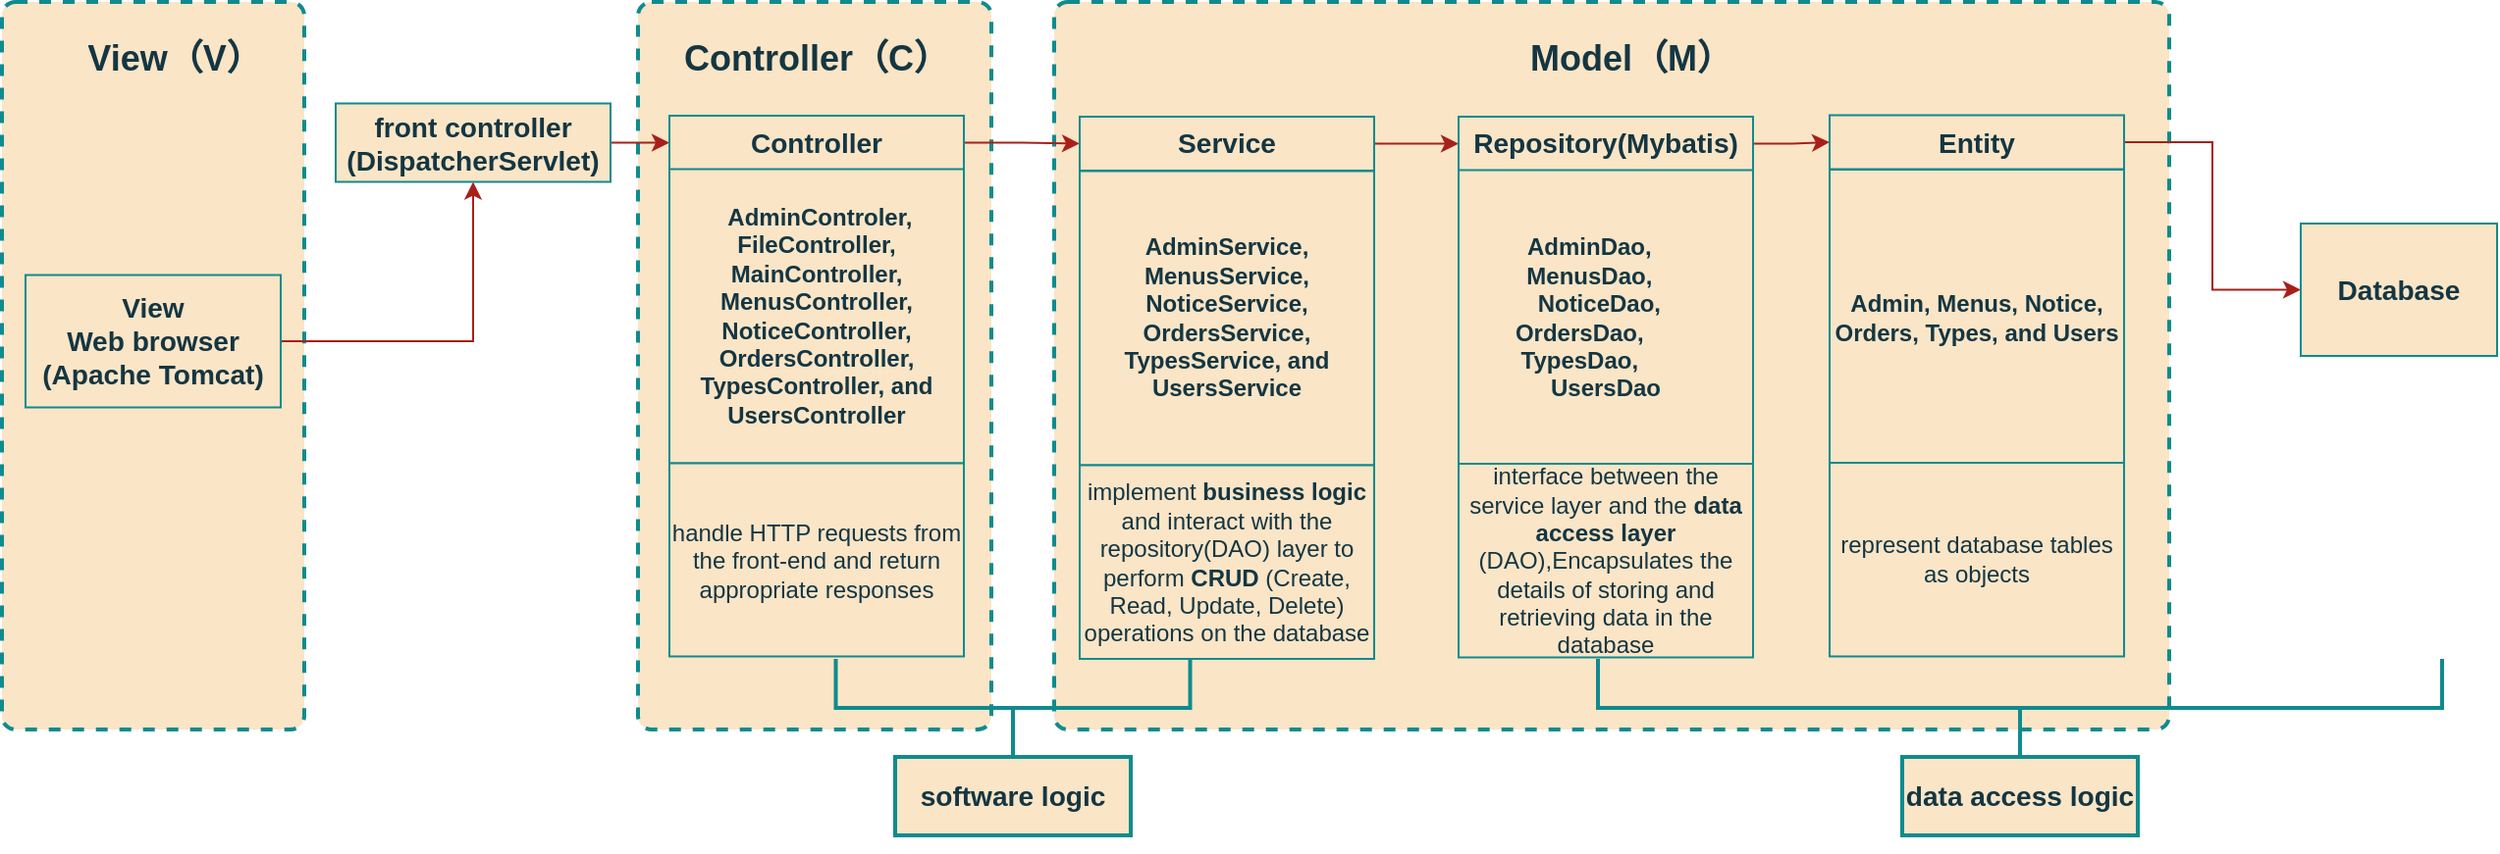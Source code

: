 <mxfile version="21.2.1" type="github" pages="3">
  <diagram name="第 1 页" id="F75F39Ndx9XzVUsRWSvf">
    <mxGraphModel dx="2150" dy="1378" grid="0" gridSize="14" guides="1" tooltips="1" connect="1" arrows="1" fold="1" page="0" pageScale="1" pageWidth="827" pageHeight="1169" math="0" shadow="0">
      <root>
        <mxCell id="0" />
        <mxCell id="1" parent="0" />
        <mxCell id="sw15Z7x13JnrboLt79yL-166" value="" style="rounded=1;whiteSpace=wrap;html=1;absoluteArcSize=1;arcSize=14;strokeWidth=2;dashed=1;labelBackgroundColor=none;fillColor=#FAE5C7;strokeColor=#0F8B8D;fontColor=#143642;" vertex="1" parent="1">
          <mxGeometry x="-40" y="-14" width="154" height="371" as="geometry" />
        </mxCell>
        <mxCell id="sw15Z7x13JnrboLt79yL-163" value="" style="rounded=1;whiteSpace=wrap;html=1;absoluteArcSize=1;arcSize=14;strokeWidth=2;dashed=1;labelBackgroundColor=none;fillColor=#FAE5C7;strokeColor=#0F8B8D;fontColor=#143642;" vertex="1" parent="1">
          <mxGeometry x="496" y="-14" width="568" height="371" as="geometry" />
        </mxCell>
        <mxCell id="sw15Z7x13JnrboLt79yL-162" value="" style="rounded=1;whiteSpace=wrap;html=1;absoluteArcSize=1;arcSize=14;strokeWidth=2;dashed=1;labelBackgroundColor=none;fillColor=#FAE5C7;strokeColor=#0F8B8D;fontColor=#143642;" vertex="1" parent="1">
          <mxGeometry x="284" y="-14" width="180" height="371" as="geometry" />
        </mxCell>
        <mxCell id="sw15Z7x13JnrboLt79yL-100" value="" style="edgeStyle=orthogonalEdgeStyle;rounded=0;orthogonalLoop=1;jettySize=auto;html=1;labelBackgroundColor=none;strokeColor=#A8201A;fontColor=default;" edge="1" parent="1" source="sw15Z7x13JnrboLt79yL-1" target="sw15Z7x13JnrboLt79yL-2">
          <mxGeometry relative="1" as="geometry" />
        </mxCell>
        <mxCell id="sw15Z7x13JnrboLt79yL-1" value="&lt;h3&gt;View&lt;br&gt;Web browser (Apache Tomcat)&lt;/h3&gt;" style="rounded=0;whiteSpace=wrap;html=1;labelBackgroundColor=none;fillColor=#FAE5C7;strokeColor=#0F8B8D;fontColor=#143642;" vertex="1" parent="1">
          <mxGeometry x="-28" y="125.25" width="130" height="67.5" as="geometry" />
        </mxCell>
        <mxCell id="sw15Z7x13JnrboLt79yL-7" value="" style="edgeStyle=orthogonalEdgeStyle;rounded=0;orthogonalLoop=1;jettySize=auto;html=1;labelBackgroundColor=none;strokeColor=#A8201A;fontColor=default;" edge="1" parent="1" source="sw15Z7x13JnrboLt79yL-2" target="sw15Z7x13JnrboLt79yL-6">
          <mxGeometry relative="1" as="geometry" />
        </mxCell>
        <mxCell id="sw15Z7x13JnrboLt79yL-2" value="&lt;h3&gt;front controller (DispatcherServlet) &lt;/h3&gt;" style="rounded=0;whiteSpace=wrap;html=1;labelBackgroundColor=none;fillColor=#FAE5C7;strokeColor=#0F8B8D;fontColor=#143642;" vertex="1" parent="1">
          <mxGeometry x="130" y="37.75" width="140" height="40" as="geometry" />
        </mxCell>
        <mxCell id="sw15Z7x13JnrboLt79yL-110" value="" style="edgeStyle=orthogonalEdgeStyle;rounded=0;orthogonalLoop=1;jettySize=auto;html=1;labelBackgroundColor=none;strokeColor=#A8201A;fontColor=default;" edge="1" parent="1" source="sw15Z7x13JnrboLt79yL-6" target="sw15Z7x13JnrboLt79yL-108">
          <mxGeometry relative="1" as="geometry" />
        </mxCell>
        <mxCell id="sw15Z7x13JnrboLt79yL-6" value="&lt;h3&gt;Controller&lt;/h3&gt;" style="whiteSpace=wrap;html=1;rounded=0;labelBackgroundColor=none;fillColor=#FAE5C7;strokeColor=#0F8B8D;fontColor=#143642;" vertex="1" parent="1">
          <mxGeometry x="300" y="44" width="150" height="27.5" as="geometry" />
        </mxCell>
        <mxCell id="sw15Z7x13JnrboLt79yL-101" value="&lt;h4&gt;&amp;nbsp;AdminControler, FileController, MainController, MenusController, NoticeController, OrdersController, TypesController, and UsersController&lt;/h4&gt;" style="whiteSpace=wrap;html=1;labelBackgroundColor=none;fillColor=#FAE5C7;strokeColor=#0F8B8D;fontColor=#143642;" vertex="1" parent="1">
          <mxGeometry x="300" y="71.25" width="150" height="150" as="geometry" />
        </mxCell>
        <mxCell id="sw15Z7x13JnrboLt79yL-107" value="&lt;h4&gt;AdminService, MenusService, NoticeService, OrdersService, TypesService, and UsersService&lt;/h4&gt;" style="whiteSpace=wrap;html=1;labelBackgroundColor=none;fillColor=#FAE5C7;strokeColor=#0F8B8D;fontColor=#143642;" vertex="1" parent="1">
          <mxGeometry x="509" y="72.25" width="150" height="150" as="geometry" />
        </mxCell>
        <mxCell id="sw15Z7x13JnrboLt79yL-112" value="" style="edgeStyle=orthogonalEdgeStyle;rounded=0;orthogonalLoop=1;jettySize=auto;html=1;labelBackgroundColor=none;strokeColor=#A8201A;fontColor=default;" edge="1" parent="1" source="sw15Z7x13JnrboLt79yL-108" target="sw15Z7x13JnrboLt79yL-111">
          <mxGeometry relative="1" as="geometry" />
        </mxCell>
        <mxCell id="sw15Z7x13JnrboLt79yL-108" value="&lt;h3&gt;Service&lt;/h3&gt;" style="whiteSpace=wrap;html=1;rounded=0;labelBackgroundColor=none;fillColor=#FAE5C7;strokeColor=#0F8B8D;fontColor=#143642;" vertex="1" parent="1">
          <mxGeometry x="509" y="44.5" width="150" height="27.5" as="geometry" />
        </mxCell>
        <mxCell id="sw15Z7x13JnrboLt79yL-115" value="" style="edgeStyle=orthogonalEdgeStyle;rounded=0;orthogonalLoop=1;jettySize=auto;html=1;labelBackgroundColor=none;strokeColor=#A8201A;fontColor=default;" edge="1" parent="1" source="sw15Z7x13JnrboLt79yL-111" target="sw15Z7x13JnrboLt79yL-114">
          <mxGeometry relative="1" as="geometry" />
        </mxCell>
        <mxCell id="sw15Z7x13JnrboLt79yL-111" value="&lt;h3&gt;Repository(Mybatis)&lt;/h3&gt;" style="whiteSpace=wrap;html=1;rounded=0;labelBackgroundColor=none;fillColor=#FAE5C7;strokeColor=#0F8B8D;fontColor=#143642;" vertex="1" parent="1">
          <mxGeometry x="702" y="44.5" width="150" height="27.5" as="geometry" />
        </mxCell>
        <mxCell id="sw15Z7x13JnrboLt79yL-113" value="&lt;h4 style=&quot;&quot;&gt;AdminDao,&amp;nbsp; &amp;nbsp; &amp;nbsp; MenusDao,&amp;nbsp; &amp;nbsp; &amp;nbsp; &amp;nbsp;NoticeDao,&amp;nbsp; &amp;nbsp; &amp;nbsp;OrdersDao,&amp;nbsp; &amp;nbsp; &amp;nbsp; &amp;nbsp; &amp;nbsp; &amp;nbsp;TypesDao,&amp;nbsp; &amp;nbsp; &amp;nbsp; &amp;nbsp; &amp;nbsp; UsersDao&lt;/h4&gt;" style="whiteSpace=wrap;html=1;align=center;labelBackgroundColor=none;fillColor=#FAE5C7;strokeColor=#0F8B8D;fontColor=#143642;" vertex="1" parent="1">
          <mxGeometry x="702" y="71.75" width="150" height="150" as="geometry" />
        </mxCell>
        <mxCell id="sw15Z7x13JnrboLt79yL-119" style="edgeStyle=orthogonalEdgeStyle;rounded=0;orthogonalLoop=1;jettySize=auto;html=1;entryX=0;entryY=0.5;entryDx=0;entryDy=0;labelBackgroundColor=none;strokeColor=#A8201A;fontColor=default;" edge="1" parent="1" source="sw15Z7x13JnrboLt79yL-114" target="sw15Z7x13JnrboLt79yL-117">
          <mxGeometry relative="1" as="geometry" />
        </mxCell>
        <mxCell id="sw15Z7x13JnrboLt79yL-114" value="&lt;h3&gt;Entity&lt;/h3&gt;" style="whiteSpace=wrap;html=1;rounded=0;labelBackgroundColor=none;fillColor=#FAE5C7;strokeColor=#0F8B8D;fontColor=#143642;" vertex="1" parent="1">
          <mxGeometry x="891" y="43.75" width="150" height="27.5" as="geometry" />
        </mxCell>
        <mxCell id="sw15Z7x13JnrboLt79yL-116" value="&lt;h4&gt;Admin, Menus, Notice, Orders, Types, and Users&lt;/h4&gt;" style="whiteSpace=wrap;html=1;labelBackgroundColor=none;fillColor=#FAE5C7;strokeColor=#0F8B8D;fontColor=#143642;" vertex="1" parent="1">
          <mxGeometry x="891" y="71.5" width="150" height="150" as="geometry" />
        </mxCell>
        <mxCell id="sw15Z7x13JnrboLt79yL-117" value="&lt;h3&gt;Database&lt;/h3&gt;" style="rounded=0;whiteSpace=wrap;html=1;labelBackgroundColor=none;fillColor=#FAE5C7;strokeColor=#0F8B8D;fontColor=#143642;" vertex="1" parent="1">
          <mxGeometry x="1131" y="99" width="100" height="67.5" as="geometry" />
        </mxCell>
        <mxCell id="sw15Z7x13JnrboLt79yL-122" value="handle HTTP requests from the front-end and return appropriate responses" style="rounded=0;whiteSpace=wrap;html=1;labelBackgroundColor=none;fillColor=#FAE5C7;strokeColor=#0F8B8D;fontColor=#143642;" vertex="1" parent="1">
          <mxGeometry x="300" y="221.25" width="150" height="98.5" as="geometry" />
        </mxCell>
        <mxCell id="sw15Z7x13JnrboLt79yL-123" value="implement &lt;b&gt;business logic&lt;/b&gt; and interact with the repository(DAO) layer to perform &lt;b&gt;CRUD&lt;/b&gt; (Create, Read, Update, Delete) operations on the database" style="rounded=0;whiteSpace=wrap;html=1;labelBackgroundColor=none;fillColor=#FAE5C7;strokeColor=#0F8B8D;fontColor=#143642;" vertex="1" parent="1">
          <mxGeometry x="509" y="222.25" width="150" height="98.75" as="geometry" />
        </mxCell>
        <mxCell id="sw15Z7x13JnrboLt79yL-124" value="interface between the service layer and the &lt;b&gt;data access layer&lt;/b&gt; (DAO),Encapsulates the details of storing and retrieving data in the database" style="rounded=0;whiteSpace=wrap;html=1;labelBackgroundColor=none;fillColor=#FAE5C7;strokeColor=#0F8B8D;fontColor=#143642;" vertex="1" parent="1">
          <mxGeometry x="702" y="221.5" width="150" height="98.75" as="geometry" />
        </mxCell>
        <mxCell id="sw15Z7x13JnrboLt79yL-125" value="represent database tables as objects" style="rounded=0;whiteSpace=wrap;html=1;labelBackgroundColor=none;fillColor=#FAE5C7;strokeColor=#0F8B8D;fontColor=#143642;" vertex="1" parent="1">
          <mxGeometry x="891" y="221" width="150" height="98.75" as="geometry" />
        </mxCell>
        <mxCell id="sw15Z7x13JnrboLt79yL-154" value="" style="strokeWidth=2;html=1;shape=mxgraph.flowchart.annotation_2;align=left;labelPosition=right;pointerEvents=1;rotation=-90;labelBackgroundColor=none;fillColor=#FAE5C7;strokeColor=#0F8B8D;fontColor=#143642;" vertex="1" parent="1">
          <mxGeometry x="450" y="255.75" width="50" height="180.5" as="geometry" />
        </mxCell>
        <mxCell id="sw15Z7x13JnrboLt79yL-155" value="&lt;h3&gt;&lt;b&gt;software logic&lt;/b&gt;&lt;/h3&gt;" style="whiteSpace=wrap;html=1;align=center;strokeWidth=2;labelBackgroundColor=none;fillColor=#FAE5C7;strokeColor=#0F8B8D;fontColor=#143642;" vertex="1" parent="1">
          <mxGeometry x="415" y="371" width="120" height="40" as="geometry" />
        </mxCell>
        <mxCell id="sw15Z7x13JnrboLt79yL-157" value="" style="strokeWidth=2;html=1;shape=mxgraph.flowchart.annotation_2;align=left;labelPosition=right;pointerEvents=1;rotation=-90;labelBackgroundColor=none;fillColor=#FAE5C7;strokeColor=#0F8B8D;fontColor=#143642;" vertex="1" parent="1">
          <mxGeometry x="963" y="131" width="50" height="430" as="geometry" />
        </mxCell>
        <mxCell id="sw15Z7x13JnrboLt79yL-160" value="&lt;h3&gt;&lt;b&gt;data access logic&lt;/b&gt;&lt;/h3&gt;" style="whiteSpace=wrap;html=1;align=center;strokeWidth=2;labelBackgroundColor=none;fillColor=#FAE5C7;strokeColor=#0F8B8D;fontColor=#143642;" vertex="1" parent="1">
          <mxGeometry x="928" y="371" width="120" height="40" as="geometry" />
        </mxCell>
        <mxCell id="sw15Z7x13JnrboLt79yL-161" style="edgeStyle=orthogonalEdgeStyle;rounded=0;orthogonalLoop=1;jettySize=auto;html=1;exitX=0.5;exitY=1;exitDx=0;exitDy=0;labelBackgroundColor=none;strokeColor=#A8201A;fontColor=default;" edge="1" parent="1" source="sw15Z7x13JnrboLt79yL-160" target="sw15Z7x13JnrboLt79yL-160">
          <mxGeometry relative="1" as="geometry" />
        </mxCell>
        <mxCell id="sw15Z7x13JnrboLt79yL-170" value="&lt;h2&gt;View（V）&lt;/h2&gt;" style="text;html=1;strokeColor=none;fillColor=none;spacing=5;spacingTop=-20;whiteSpace=wrap;overflow=hidden;rounded=0;align=center;labelBackgroundColor=none;fontColor=#143642;" vertex="1" parent="1">
          <mxGeometry x="-28" width="152" height="56" as="geometry" />
        </mxCell>
        <mxCell id="sw15Z7x13JnrboLt79yL-171" value="&lt;h2&gt;Controller（C）&lt;/h2&gt;" style="text;html=1;strokeColor=none;fillColor=none;spacing=5;spacingTop=-20;whiteSpace=wrap;overflow=hidden;rounded=0;align=center;labelBackgroundColor=none;fontColor=#143642;" vertex="1" parent="1">
          <mxGeometry x="299" width="152" height="56" as="geometry" />
        </mxCell>
        <mxCell id="sw15Z7x13JnrboLt79yL-172" value="&lt;h2&gt;Model（M）&lt;/h2&gt;" style="text;html=1;strokeColor=none;fillColor=none;spacing=5;spacingTop=-20;whiteSpace=wrap;overflow=hidden;rounded=0;align=center;labelBackgroundColor=none;fontColor=#143642;" vertex="1" parent="1">
          <mxGeometry x="714" width="152" height="56" as="geometry" />
        </mxCell>
      </root>
    </mxGraphModel>
  </diagram>
  <diagram id="NP8lcYCkT78SGfm43iYN" name="第 2 页">
    <mxGraphModel dx="1450" dy="187" grid="0" gridSize="14" guides="1" tooltips="1" connect="1" arrows="1" fold="1" page="0" pageScale="1" pageWidth="827" pageHeight="1169" math="0" shadow="0">
      <root>
        <mxCell id="0" />
        <mxCell id="1" parent="0" />
        <mxCell id="JCOrITzG0TPuZVTo8C6O-1" value="&lt;h2&gt;&lt;font style=&quot;font-size: 11px;&quot;&gt;Web container (Tomcat)&lt;/font&gt;&lt;/h2&gt;" style="rounded=0;whiteSpace=wrap;html=1;" vertex="1" parent="1">
          <mxGeometry x="-196" y="557" width="154" height="114" as="geometry" />
        </mxCell>
        <mxCell id="JCOrITzG0TPuZVTo8C6O-2" value="" style="edgeStyle=orthogonalEdgeStyle;rounded=0;orthogonalLoop=1;jettySize=auto;html=1;" edge="1" parent="1" source="JCOrITzG0TPuZVTo8C6O-3" target="JCOrITzG0TPuZVTo8C6O-4">
          <mxGeometry relative="1" as="geometry" />
        </mxCell>
        <mxCell id="JCOrITzG0TPuZVTo8C6O-3" value="Business Logic Layer contains the Service, DAO, Entity, Interceptor, and Util" style="rounded=0;whiteSpace=wrap;html=1;" vertex="1" parent="1">
          <mxGeometry x="546" y="554" width="120" height="116" as="geometry" />
        </mxCell>
        <mxCell id="JCOrITzG0TPuZVTo8C6O-4" value="Data layer" style="whiteSpace=wrap;html=1;rounded=0;" vertex="1" parent="1">
          <mxGeometry x="778" y="554" width="120" height="118" as="geometry" />
        </mxCell>
        <mxCell id="JCOrITzG0TPuZVTo8C6O-5" value="" style="edgeStyle=orthogonalEdgeStyle;rounded=0;orthogonalLoop=1;jettySize=auto;html=1;" edge="1" parent="1" source="JCOrITzG0TPuZVTo8C6O-1" target="JCOrITzG0TPuZVTo8C6O-8">
          <mxGeometry relative="1" as="geometry">
            <mxPoint x="110" y="615" as="sourcePoint" />
            <mxPoint x="360" y="614" as="targetPoint" />
          </mxGeometry>
        </mxCell>
        <mxCell id="JCOrITzG0TPuZVTo8C6O-6" style="edgeStyle=orthogonalEdgeStyle;rounded=0;orthogonalLoop=1;jettySize=auto;html=1;entryX=0;entryY=0.5;entryDx=0;entryDy=0;" edge="1" parent="1" source="JCOrITzG0TPuZVTo8C6O-8" target="JCOrITzG0TPuZVTo8C6O-11">
          <mxGeometry relative="1" as="geometry" />
        </mxCell>
        <mxCell id="JCOrITzG0TPuZVTo8C6O-7" value="" style="edgeStyle=orthogonalEdgeStyle;rounded=0;orthogonalLoop=1;jettySize=auto;html=1;" edge="1" parent="1" source="JCOrITzG0TPuZVTo8C6O-8" target="JCOrITzG0TPuZVTo8C6O-13">
          <mxGeometry relative="1" as="geometry" />
        </mxCell>
        <mxCell id="JCOrITzG0TPuZVTo8C6O-8" value="&lt;h3&gt;front controller (DispatcherServlet) &lt;/h3&gt;" style="rounded=0;whiteSpace=wrap;html=1;" vertex="1" parent="1">
          <mxGeometry x="14" y="593" width="140" height="40" as="geometry" />
        </mxCell>
        <mxCell id="JCOrITzG0TPuZVTo8C6O-9" value="" style="edgeStyle=orthogonalEdgeStyle;rounded=0;orthogonalLoop=1;jettySize=auto;html=1;" edge="1" parent="1" source="JCOrITzG0TPuZVTo8C6O-11" target="JCOrITzG0TPuZVTo8C6O-3">
          <mxGeometry relative="1" as="geometry" />
        </mxCell>
        <mxCell id="JCOrITzG0TPuZVTo8C6O-10" value="" style="edgeStyle=orthogonalEdgeStyle;rounded=0;orthogonalLoop=1;jettySize=auto;html=1;entryX=1;entryY=0.75;entryDx=0;entryDy=0;" edge="1" parent="1">
          <mxGeometry relative="1" as="geometry">
            <mxPoint x="336" y="623" as="sourcePoint" />
            <mxPoint x="154" y="623" as="targetPoint" />
            <Array as="points">
              <mxPoint x="294" y="623" />
              <mxPoint x="294" y="623" />
            </Array>
          </mxGeometry>
        </mxCell>
        <mxCell id="JCOrITzG0TPuZVTo8C6O-11" value="controller" style="whiteSpace=wrap;html=1;" vertex="1" parent="1">
          <mxGeometry x="330" y="582" width="120" height="60" as="geometry" />
        </mxCell>
        <mxCell id="JCOrITzG0TPuZVTo8C6O-12" value="Handler mapping" style="text;html=1;align=center;verticalAlign=middle;resizable=0;points=[];autosize=1;strokeColor=none;fillColor=none;" vertex="1" parent="1">
          <mxGeometry x="174" y="582" width="126" height="28" as="geometry" />
        </mxCell>
        <mxCell id="JCOrITzG0TPuZVTo8C6O-13" value="View" style="whiteSpace=wrap;html=1;rounded=0;" vertex="1" parent="1">
          <mxGeometry x="24" y="703" width="120" height="60" as="geometry" />
        </mxCell>
      </root>
    </mxGraphModel>
  </diagram>
  <diagram id="Y1_Cjlw7siVRExbIenBv" name="第 3 页">
    <mxGraphModel dx="2300" dy="3239" grid="1" gridSize="14" guides="1" tooltips="1" connect="1" arrows="1" fold="1" page="0" pageScale="1" pageWidth="827" pageHeight="1169" math="0" shadow="0">
      <root>
        <mxCell id="0" />
        <mxCell id="1" parent="0" />
        <mxCell id="X4v2Hm8I28YGBb-Wsmpa-3" value="" style="edgeStyle=orthogonalEdgeStyle;rounded=1;orthogonalLoop=1;jettySize=auto;html=1;labelBackgroundColor=none;fontColor=default;" edge="1" parent="1" source="X4v2Hm8I28YGBb-Wsmpa-1">
          <mxGeometry relative="1" as="geometry">
            <mxPoint x="-164" y="-1878" as="targetPoint" />
          </mxGeometry>
        </mxCell>
        <mxCell id="X4v2Hm8I28YGBb-Wsmpa-1" value="&lt;h1&gt;&lt;font style=&quot;font-size: 12px;&quot;&gt;start&lt;/font&gt;&lt;/h1&gt;" style="strokeWidth=2;html=1;shape=mxgraph.flowchart.start_2;whiteSpace=wrap;rounded=1;labelBackgroundColor=none;align=center;" vertex="1" parent="1">
          <mxGeometry x="-207" y="-2016" width="88" height="84" as="geometry" />
        </mxCell>
        <mxCell id="FZcH5zqsUxlnSrDGplCy-25" value="" style="edgeStyle=orthogonalEdgeStyle;rounded=1;orthogonalLoop=1;jettySize=auto;html=1;" edge="1" parent="1" source="X4v2Hm8I28YGBb-Wsmpa-4">
          <mxGeometry relative="1" as="geometry">
            <mxPoint x="-164" y="-1780" as="targetPoint" />
          </mxGeometry>
        </mxCell>
        <mxCell id="FZcH5zqsUxlnSrDGplCy-27" value="" style="edgeStyle=orthogonalEdgeStyle;rounded=1;orthogonalLoop=1;jettySize=auto;html=1;" edge="1" parent="1" source="X4v2Hm8I28YGBb-Wsmpa-4" target="FZcH5zqsUxlnSrDGplCy-26">
          <mxGeometry relative="1" as="geometry">
            <Array as="points">
              <mxPoint x="-626" y="-1848" />
            </Array>
          </mxGeometry>
        </mxCell>
        <mxCell id="FZcH5zqsUxlnSrDGplCy-28" value="choose from navigator bar" style="edgeLabel;html=1;align=center;verticalAlign=middle;resizable=0;points=[];rounded=1;" vertex="1" connectable="0" parent="FZcH5zqsUxlnSrDGplCy-27">
          <mxGeometry x="0.031" y="-2" relative="1" as="geometry">
            <mxPoint x="15" as="offset" />
          </mxGeometry>
        </mxCell>
        <mxCell id="FZcH5zqsUxlnSrDGplCy-40" value="sign up bottom" style="edgeLabel;html=1;align=center;verticalAlign=middle;resizable=0;points=[];rounded=1;" vertex="1" connectable="0" parent="FZcH5zqsUxlnSrDGplCy-27">
          <mxGeometry x="0.753" y="1" relative="1" as="geometry">
            <mxPoint y="22" as="offset" />
          </mxGeometry>
        </mxCell>
        <mxCell id="FZcH5zqsUxlnSrDGplCy-58" value="" style="edgeStyle=orthogonalEdgeStyle;rounded=1;orthogonalLoop=1;jettySize=auto;html=1;" edge="1" parent="1" source="X4v2Hm8I28YGBb-Wsmpa-4" target="FZcH5zqsUxlnSrDGplCy-57">
          <mxGeometry relative="1" as="geometry" />
        </mxCell>
        <mxCell id="FZcH5zqsUxlnSrDGplCy-59" style="edgeStyle=orthogonalEdgeStyle;rounded=1;orthogonalLoop=1;jettySize=auto;html=1;" edge="1" parent="1">
          <mxGeometry relative="1" as="geometry">
            <mxPoint x="298.059" y="-1780" as="targetPoint" />
            <mxPoint x="-160" y="-1847.988" as="sourcePoint" />
            <Array as="points">
              <mxPoint x="298" y="-1848" />
            </Array>
          </mxGeometry>
        </mxCell>
        <mxCell id="FZcH5zqsUxlnSrDGplCy-89" style="edgeStyle=orthogonalEdgeStyle;rounded=1;orthogonalLoop=1;jettySize=auto;html=1;entryX=0.5;entryY=0;entryDx=0;entryDy=0;" edge="1" parent="1" source="X4v2Hm8I28YGBb-Wsmpa-4" target="FZcH5zqsUxlnSrDGplCy-90">
          <mxGeometry relative="1" as="geometry">
            <mxPoint x="532" y="-1848" as="targetPoint" />
          </mxGeometry>
        </mxCell>
        <mxCell id="X4v2Hm8I28YGBb-Wsmpa-4" value="Main page" style="whiteSpace=wrap;html=1;strokeWidth=2;rounded=1;labelBackgroundColor=none;" vertex="1" parent="1">
          <mxGeometry x="-224" y="-1878" width="120" height="60" as="geometry" />
        </mxCell>
        <mxCell id="FZcH5zqsUxlnSrDGplCy-15" value="" style="edgeStyle=orthogonalEdgeStyle;rounded=1;orthogonalLoop=1;jettySize=auto;html=1;" edge="1" parent="1" source="FZcH5zqsUxlnSrDGplCy-1">
          <mxGeometry relative="1" as="geometry">
            <mxPoint x="-162.0" y="-1640" as="targetPoint" />
          </mxGeometry>
        </mxCell>
        <mxCell id="FZcH5zqsUxlnSrDGplCy-16" value="put into cart" style="edgeLabel;html=1;align=center;verticalAlign=middle;resizable=0;points=[];rounded=1;" vertex="1" connectable="0" parent="FZcH5zqsUxlnSrDGplCy-15">
          <mxGeometry x="-0.161" y="-2" relative="1" as="geometry">
            <mxPoint as="offset" />
          </mxGeometry>
        </mxCell>
        <mxCell id="FZcH5zqsUxlnSrDGplCy-1" value="choose pizzas" style="whiteSpace=wrap;html=1;strokeWidth=2;rounded=1;labelBackgroundColor=none;" vertex="1" parent="1">
          <mxGeometry x="-224" y="-1780" width="120" height="60" as="geometry" />
        </mxCell>
        <mxCell id="FZcH5zqsUxlnSrDGplCy-19" value="" style="edgeStyle=orthogonalEdgeStyle;rounded=1;orthogonalLoop=1;jettySize=auto;html=1;entryX=1;entryY=0.5;entryDx=0;entryDy=0;" edge="1" parent="1" source="FZcH5zqsUxlnSrDGplCy-17" target="FZcH5zqsUxlnSrDGplCy-1">
          <mxGeometry relative="1" as="geometry">
            <mxPoint x="-26" y="-1598" as="targetPoint" />
            <Array as="points">
              <mxPoint x="-82" y="-1598" />
              <mxPoint x="-82" y="-1750" />
            </Array>
          </mxGeometry>
        </mxCell>
        <mxCell id="FZcH5zqsUxlnSrDGplCy-20" value="No" style="edgeLabel;html=1;align=center;verticalAlign=middle;resizable=0;points=[];rounded=1;" vertex="1" connectable="0" parent="FZcH5zqsUxlnSrDGplCy-19">
          <mxGeometry x="-0.191" y="1" relative="1" as="geometry">
            <mxPoint y="-33" as="offset" />
          </mxGeometry>
        </mxCell>
        <mxCell id="FZcH5zqsUxlnSrDGplCy-22" value="" style="edgeStyle=orthogonalEdgeStyle;rounded=1;orthogonalLoop=1;jettySize=auto;html=1;" edge="1" parent="1" source="FZcH5zqsUxlnSrDGplCy-17">
          <mxGeometry relative="1" as="geometry">
            <mxPoint x="-162" y="-1498" as="targetPoint" />
          </mxGeometry>
        </mxCell>
        <mxCell id="FZcH5zqsUxlnSrDGplCy-23" value="Yes" style="edgeLabel;html=1;align=center;verticalAlign=middle;resizable=0;points=[];rounded=1;" vertex="1" connectable="0" parent="FZcH5zqsUxlnSrDGplCy-22">
          <mxGeometry x="-0.275" y="1" relative="1" as="geometry">
            <mxPoint as="offset" />
          </mxGeometry>
        </mxCell>
        <mxCell id="FZcH5zqsUxlnSrDGplCy-17" value="Do you want to submit?" style="rhombus;whiteSpace=wrap;html=1;rounded=1;" vertex="1" parent="1">
          <mxGeometry x="-220" y="-1640" width="116" height="84" as="geometry" />
        </mxCell>
        <mxCell id="FZcH5zqsUxlnSrDGplCy-26" value="registration page" style="whiteSpace=wrap;html=1;strokeWidth=2;rounded=1;labelBackgroundColor=none;" vertex="1" parent="1">
          <mxGeometry x="-686" y="-1778" width="120" height="60" as="geometry" />
        </mxCell>
        <mxCell id="FZcH5zqsUxlnSrDGplCy-41" value="" style="edgeStyle=orthogonalEdgeStyle;rounded=1;orthogonalLoop=1;jettySize=auto;html=1;" edge="1" parent="1" source="FZcH5zqsUxlnSrDGplCy-29" target="FZcH5zqsUxlnSrDGplCy-33">
          <mxGeometry relative="1" as="geometry" />
        </mxCell>
        <mxCell id="FZcH5zqsUxlnSrDGplCy-29" value="log in page" style="whiteSpace=wrap;html=1;strokeWidth=2;rounded=1;labelBackgroundColor=none;" vertex="1" parent="1">
          <mxGeometry x="-498" y="-1778" width="120" height="60" as="geometry" />
        </mxCell>
        <mxCell id="FZcH5zqsUxlnSrDGplCy-42" style="edgeStyle=orthogonalEdgeStyle;rounded=1;orthogonalLoop=1;jettySize=auto;html=1;" edge="1" parent="1" source="FZcH5zqsUxlnSrDGplCy-33">
          <mxGeometry relative="1" as="geometry">
            <mxPoint x="-630" y="-1708" as="targetPoint" />
          </mxGeometry>
        </mxCell>
        <mxCell id="FZcH5zqsUxlnSrDGplCy-43" value="Yes" style="edgeLabel;html=1;align=center;verticalAlign=middle;resizable=0;points=[];rounded=1;" vertex="1" connectable="0" parent="FZcH5zqsUxlnSrDGplCy-42">
          <mxGeometry x="-0.136" relative="1" as="geometry">
            <mxPoint as="offset" />
          </mxGeometry>
        </mxCell>
        <mxCell id="FZcH5zqsUxlnSrDGplCy-45" value="" style="edgeStyle=orthogonalEdgeStyle;rounded=1;orthogonalLoop=1;jettySize=auto;html=1;" edge="1" parent="1" source="FZcH5zqsUxlnSrDGplCy-33" target="FZcH5zqsUxlnSrDGplCy-44">
          <mxGeometry relative="1" as="geometry" />
        </mxCell>
        <mxCell id="FZcH5zqsUxlnSrDGplCy-46" value="No" style="edgeLabel;html=1;align=center;verticalAlign=middle;resizable=0;points=[];rounded=1;" vertex="1" connectable="0" parent="FZcH5zqsUxlnSrDGplCy-45">
          <mxGeometry x="-0.185" relative="1" as="geometry">
            <mxPoint as="offset" />
          </mxGeometry>
        </mxCell>
        <mxCell id="FZcH5zqsUxlnSrDGplCy-33" value="Do you a new user？" style="strokeWidth=2;html=1;shape=mxgraph.flowchart.decision;whiteSpace=wrap;rounded=1;" vertex="1" parent="1">
          <mxGeometry x="-488" y="-1654" width="100" height="100" as="geometry" />
        </mxCell>
        <mxCell id="FZcH5zqsUxlnSrDGplCy-55" value="" style="edgeStyle=orthogonalEdgeStyle;rounded=1;orthogonalLoop=1;jettySize=auto;html=1;entryX=0;entryY=0.75;entryDx=0;entryDy=0;" edge="1" parent="1" source="FZcH5zqsUxlnSrDGplCy-44" target="X4v2Hm8I28YGBb-Wsmpa-4">
          <mxGeometry relative="1" as="geometry">
            <mxPoint x="-438" y="-1358" as="targetPoint" />
          </mxGeometry>
        </mxCell>
        <mxCell id="FZcH5zqsUxlnSrDGplCy-56" value="Login successfully" style="edgeLabel;html=1;align=center;verticalAlign=middle;resizable=0;points=[];rounded=1;" vertex="1" connectable="0" parent="FZcH5zqsUxlnSrDGplCy-55">
          <mxGeometry x="-0.058" y="-2" relative="1" as="geometry">
            <mxPoint as="offset" />
          </mxGeometry>
        </mxCell>
        <mxCell id="FZcH5zqsUxlnSrDGplCy-44" value="Log in" style="whiteSpace=wrap;html=1;strokeWidth=2;rounded=1;" vertex="1" parent="1">
          <mxGeometry x="-498" y="-1498" width="120" height="60" as="geometry" />
        </mxCell>
        <mxCell id="FZcH5zqsUxlnSrDGplCy-49" value="" style="endArrow=classic;html=1;rounded=1;entryX=0.5;entryY=0;entryDx=0;entryDy=0;" edge="1" parent="1" target="FZcH5zqsUxlnSrDGplCy-29">
          <mxGeometry width="50" height="50" relative="1" as="geometry">
            <mxPoint x="-438" y="-1843" as="sourcePoint" />
            <mxPoint x="-438" y="-1787" as="targetPoint" />
          </mxGeometry>
        </mxCell>
        <mxCell id="FZcH5zqsUxlnSrDGplCy-53" value="&lt;span style=&quot;color: rgb(0, 0, 0); font-family: Helvetica; font-size: 11px; font-style: normal; font-variant-ligatures: normal; font-variant-caps: normal; font-weight: 400; letter-spacing: normal; orphans: 2; text-align: center; text-indent: 0px; text-transform: none; widows: 2; word-spacing: 0px; -webkit-text-stroke-width: 0px; background-color: rgb(255, 255, 255); text-decoration-thickness: initial; text-decoration-style: initial; text-decoration-color: initial; float: none; display: inline !important;&quot;&gt;Log in bottom&lt;/span&gt;" style="text;whiteSpace=wrap;html=1;rounded=1;" vertex="1" parent="1">
          <mxGeometry x="-472" y="-1829" width="84" height="28" as="geometry" />
        </mxCell>
        <mxCell id="FZcH5zqsUxlnSrDGplCy-73" value="" style="edgeStyle=orthogonalEdgeStyle;rounded=1;orthogonalLoop=1;jettySize=auto;html=1;" edge="1" parent="1" source="FZcH5zqsUxlnSrDGplCy-57" target="FZcH5zqsUxlnSrDGplCy-72">
          <mxGeometry relative="1" as="geometry" />
        </mxCell>
        <mxCell id="FZcH5zqsUxlnSrDGplCy-77" value="submit" style="edgeLabel;html=1;align=center;verticalAlign=middle;resizable=0;points=[];rounded=1;" vertex="1" connectable="0" parent="FZcH5zqsUxlnSrDGplCy-73">
          <mxGeometry x="-0.279" y="-2" relative="1" as="geometry">
            <mxPoint as="offset" />
          </mxGeometry>
        </mxCell>
        <mxCell id="FZcH5zqsUxlnSrDGplCy-87" style="edgeStyle=orthogonalEdgeStyle;rounded=1;orthogonalLoop=1;jettySize=auto;html=1;entryX=1;entryY=0.75;entryDx=0;entryDy=0;" edge="1" parent="1" source="FZcH5zqsUxlnSrDGplCy-57" target="X4v2Hm8I28YGBb-Wsmpa-4">
          <mxGeometry relative="1" as="geometry">
            <Array as="points">
              <mxPoint x="-59" y="-1764" />
              <mxPoint x="-59" y="-1833" />
            </Array>
          </mxGeometry>
        </mxCell>
        <mxCell id="FZcH5zqsUxlnSrDGplCy-88" value="you want&lt;br&gt;to continue&lt;br&gt;order food" style="edgeLabel;html=1;align=center;verticalAlign=middle;resizable=0;points=[];" vertex="1" connectable="0" parent="FZcH5zqsUxlnSrDGplCy-87">
          <mxGeometry x="0.198" y="1" relative="1" as="geometry">
            <mxPoint y="15" as="offset" />
          </mxGeometry>
        </mxCell>
        <mxCell id="FZcH5zqsUxlnSrDGplCy-57" value="Shopping cart" style="whiteSpace=wrap;html=1;strokeWidth=2;rounded=1;labelBackgroundColor=none;" vertex="1" parent="1">
          <mxGeometry x="-14" y="-1780" width="120" height="60" as="geometry" />
        </mxCell>
        <mxCell id="FZcH5zqsUxlnSrDGplCy-79" value="" style="edgeStyle=orthogonalEdgeStyle;rounded=1;orthogonalLoop=1;jettySize=auto;html=1;" edge="1" parent="1" source="FZcH5zqsUxlnSrDGplCy-61" target="FZcH5zqsUxlnSrDGplCy-78">
          <mxGeometry relative="1" as="geometry" />
        </mxCell>
        <mxCell id="FZcH5zqsUxlnSrDGplCy-80" value="check oder &lt;br&gt;by default" style="edgeLabel;html=1;align=center;verticalAlign=middle;resizable=0;points=[];rounded=1;" vertex="1" connectable="0" parent="FZcH5zqsUxlnSrDGplCy-79">
          <mxGeometry x="0.238" relative="1" as="geometry">
            <mxPoint y="10" as="offset" />
          </mxGeometry>
        </mxCell>
        <mxCell id="FZcH5zqsUxlnSrDGplCy-81" style="edgeStyle=orthogonalEdgeStyle;rounded=1;orthogonalLoop=1;jettySize=auto;html=1;entryX=0.123;entryY=-0.076;entryDx=0;entryDy=0;entryPerimeter=0;" edge="1" parent="1" source="FZcH5zqsUxlnSrDGplCy-61" target="FZcH5zqsUxlnSrDGplCy-78">
          <mxGeometry relative="1" as="geometry" />
        </mxCell>
        <mxCell id="FZcH5zqsUxlnSrDGplCy-84" value="search by dates&amp;nbsp;&lt;br&gt;of sale" style="edgeLabel;html=1;align=center;verticalAlign=middle;resizable=0;points=[];rounded=1;" vertex="1" connectable="0" parent="FZcH5zqsUxlnSrDGplCy-81">
          <mxGeometry x="0.653" y="-2" relative="1" as="geometry">
            <mxPoint y="7" as="offset" />
          </mxGeometry>
        </mxCell>
        <mxCell id="FZcH5zqsUxlnSrDGplCy-82" style="edgeStyle=orthogonalEdgeStyle;rounded=1;orthogonalLoop=1;jettySize=auto;html=1;entryX=0.936;entryY=-0.076;entryDx=0;entryDy=0;entryPerimeter=0;" edge="1" parent="1" source="FZcH5zqsUxlnSrDGplCy-61" target="FZcH5zqsUxlnSrDGplCy-78">
          <mxGeometry relative="1" as="geometry" />
        </mxCell>
        <mxCell id="FZcH5zqsUxlnSrDGplCy-83" value="Search by &lt;br&gt;name of the pizza" style="edgeLabel;html=1;align=center;verticalAlign=middle;resizable=0;points=[];rounded=1;" vertex="1" connectable="0" parent="FZcH5zqsUxlnSrDGplCy-82">
          <mxGeometry x="0.717" y="-1" relative="1" as="geometry">
            <mxPoint x="4" as="offset" />
          </mxGeometry>
        </mxCell>
        <mxCell id="FZcH5zqsUxlnSrDGplCy-61" value="My order" style="whiteSpace=wrap;html=1;strokeWidth=2;rounded=1;labelBackgroundColor=none;" vertex="1" parent="1">
          <mxGeometry x="238.5" y="-1780" width="120" height="60" as="geometry" />
        </mxCell>
        <mxCell id="FZcH5zqsUxlnSrDGplCy-63" style="edgeStyle=orthogonalEdgeStyle;rounded=1;orthogonalLoop=1;jettySize=auto;html=1;entryX=0;entryY=0.5;entryDx=0;entryDy=0;" edge="1" parent="1" source="FZcH5zqsUxlnSrDGplCy-62" target="FZcH5zqsUxlnSrDGplCy-57">
          <mxGeometry relative="1" as="geometry" />
        </mxCell>
        <mxCell id="FZcH5zqsUxlnSrDGplCy-64" value="Yes" style="edgeLabel;html=1;align=center;verticalAlign=middle;resizable=0;points=[];rounded=1;" vertex="1" connectable="0" parent="FZcH5zqsUxlnSrDGplCy-63">
          <mxGeometry x="0.097" y="-2" relative="1" as="geometry">
            <mxPoint x="-3" y="85" as="offset" />
          </mxGeometry>
        </mxCell>
        <mxCell id="FZcH5zqsUxlnSrDGplCy-66" style="edgeStyle=orthogonalEdgeStyle;rounded=1;orthogonalLoop=1;jettySize=auto;html=1;" edge="1" parent="1">
          <mxGeometry relative="1" as="geometry">
            <mxPoint x="-242.5" y="-1449" as="sourcePoint" />
            <mxPoint x="-378" y="-1748" as="targetPoint" />
            <Array as="points">
              <mxPoint x="-245" y="-1449" />
              <mxPoint x="-245" y="-1748" />
            </Array>
          </mxGeometry>
        </mxCell>
        <mxCell id="FZcH5zqsUxlnSrDGplCy-67" value="No" style="edgeLabel;html=1;align=center;verticalAlign=middle;resizable=0;points=[];rounded=1;" vertex="1" connectable="0" parent="FZcH5zqsUxlnSrDGplCy-66">
          <mxGeometry x="-0.107" y="-2" relative="1" as="geometry">
            <mxPoint y="113" as="offset" />
          </mxGeometry>
        </mxCell>
        <mxCell id="FZcH5zqsUxlnSrDGplCy-62" value="&amp;nbsp; &amp;nbsp;Do you log in?&lt;br&gt;(check by the system)" style="strokeWidth=2;html=1;shape=mxgraph.flowchart.decision;whiteSpace=wrap;rounded=1;" vertex="1" parent="1">
          <mxGeometry x="-235.5" y="-1498" width="147" height="98" as="geometry" />
        </mxCell>
        <mxCell id="FZcH5zqsUxlnSrDGplCy-70" value="" style="endArrow=classic;startArrow=classic;html=1;rounded=1;entryX=0.75;entryY=1;entryDx=0;entryDy=0;exitX=1;exitY=0.5;exitDx=0;exitDy=0;" edge="1" parent="1" target="FZcH5zqsUxlnSrDGplCy-57">
          <mxGeometry width="50" height="50" relative="1" as="geometry">
            <mxPoint x="106" y="-1750" as="sourcePoint" />
            <mxPoint x="46" y="-1720" as="targetPoint" />
            <Array as="points">
              <mxPoint x="140" y="-1750" />
              <mxPoint x="140" y="-1694" />
              <mxPoint x="98" y="-1694" />
              <mxPoint x="76" y="-1694" />
            </Array>
          </mxGeometry>
        </mxCell>
        <mxCell id="FZcH5zqsUxlnSrDGplCy-71" value="Check&amp;nbsp;&lt;br&gt;order" style="edgeLabel;html=1;align=center;verticalAlign=middle;resizable=0;points=[];rounded=1;" vertex="1" connectable="0" parent="FZcH5zqsUxlnSrDGplCy-70">
          <mxGeometry x="-0.306" y="1" relative="1" as="geometry">
            <mxPoint x="-1" as="offset" />
          </mxGeometry>
        </mxCell>
        <mxCell id="FZcH5zqsUxlnSrDGplCy-75" value="" style="edgeStyle=orthogonalEdgeStyle;rounded=1;orthogonalLoop=1;jettySize=auto;html=1;" edge="1" parent="1" source="FZcH5zqsUxlnSrDGplCy-72" target="FZcH5zqsUxlnSrDGplCy-74">
          <mxGeometry relative="1" as="geometry" />
        </mxCell>
        <mxCell id="FZcH5zqsUxlnSrDGplCy-76" value="pay bill" style="edgeLabel;html=1;align=center;verticalAlign=middle;resizable=0;points=[];rounded=1;" vertex="1" connectable="0" parent="FZcH5zqsUxlnSrDGplCy-75">
          <mxGeometry x="-0.271" y="-2" relative="1" as="geometry">
            <mxPoint as="offset" />
          </mxGeometry>
        </mxCell>
        <mxCell id="FZcH5zqsUxlnSrDGplCy-72" value="generate a order" style="whiteSpace=wrap;html=1;strokeWidth=2;rounded=1;labelBackgroundColor=none;" vertex="1" parent="1">
          <mxGeometry x="-14" y="-1640" width="120" height="60" as="geometry" />
        </mxCell>
        <mxCell id="FZcH5zqsUxlnSrDGplCy-74" value="end" style="strokeWidth=2;html=1;shape=mxgraph.flowchart.terminator;whiteSpace=wrap;rounded=1;" vertex="1" parent="1">
          <mxGeometry x="-4" y="-1512" width="100" height="60" as="geometry" />
        </mxCell>
        <mxCell id="FZcH5zqsUxlnSrDGplCy-86" value="" style="edgeStyle=orthogonalEdgeStyle;rounded=1;orthogonalLoop=1;jettySize=auto;html=1;" edge="1" parent="1" source="FZcH5zqsUxlnSrDGplCy-78" target="FZcH5zqsUxlnSrDGplCy-85">
          <mxGeometry relative="1" as="geometry" />
        </mxCell>
        <mxCell id="FZcH5zqsUxlnSrDGplCy-78" value="" style="verticalLabelPosition=bottom;verticalAlign=top;html=1;shape=mxgraph.flowchart.parallel_mode;pointerEvents=1;rounded=1;" vertex="1" parent="1">
          <mxGeometry x="158.5" y="-1596" width="280" height="40" as="geometry" />
        </mxCell>
        <mxCell id="FZcH5zqsUxlnSrDGplCy-85" value="List of order query result information" style="whiteSpace=wrap;html=1;verticalAlign=top;rounded=1;" vertex="1" parent="1">
          <mxGeometry x="238.5" y="-1496" width="120" height="44" as="geometry" />
        </mxCell>
        <mxCell id="FZcH5zqsUxlnSrDGplCy-94" style="edgeStyle=orthogonalEdgeStyle;rounded=1;orthogonalLoop=1;jettySize=auto;html=1;entryX=0.5;entryY=0;entryDx=0;entryDy=0;entryPerimeter=0;" edge="1" parent="1" source="FZcH5zqsUxlnSrDGplCy-90" target="FZcH5zqsUxlnSrDGplCy-93">
          <mxGeometry relative="1" as="geometry" />
        </mxCell>
        <mxCell id="FZcH5zqsUxlnSrDGplCy-90" value="Log out" style="whiteSpace=wrap;html=1;strokeWidth=2;rounded=1;labelBackgroundColor=none;" vertex="1" parent="1">
          <mxGeometry x="448" y="-1780" width="120" height="60" as="geometry" />
        </mxCell>
        <mxCell id="FZcH5zqsUxlnSrDGplCy-93" value="end" style="strokeWidth=2;html=1;shape=mxgraph.flowchart.terminator;whiteSpace=wrap;rounded=1;" vertex="1" parent="1">
          <mxGeometry x="490" y="-1640" width="100" height="60" as="geometry" />
        </mxCell>
      </root>
    </mxGraphModel>
  </diagram>
</mxfile>
